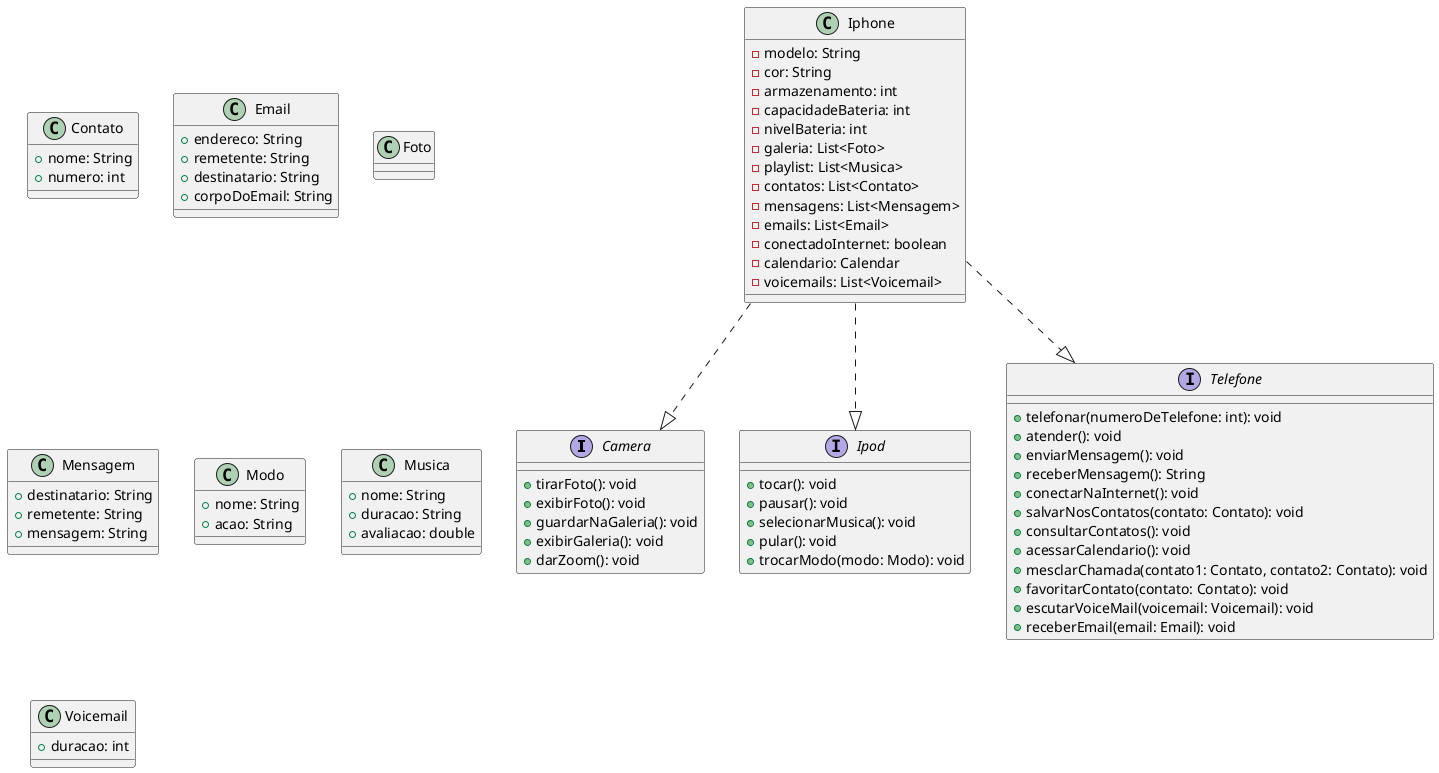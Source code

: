 
@startuml

' Interfaces
interface Camera {
  +tirarFoto(): void
  +exibirFoto(): void
  +guardarNaGaleria(): void
  +exibirGaleria(): void
  +darZoom(): void
}

interface Ipod {
  +tocar(): void
  +pausar(): void
  +selecionarMusica(): void
  +pular(): void
  +trocarModo(modo: Modo): void
}

interface Telefone {
  +telefonar(numeroDeTelefone: int): void
  +atender(): void
  +enviarMensagem(): void
  +receberMensagem(): String
  +conectarNaInternet(): void
  +salvarNosContatos(contato: Contato): void
  +consultarContatos(): void
  +acessarCalendario(): void
  +mesclarChamada(contato1: Contato, contato2: Contato): void
  +favoritarContato(contato: Contato): void
  +escutarVoiceMail(voicemail: Voicemail): void
  +receberEmail(email: Email): void
}

' Classe principal
class Iphone {
  -modelo: String
  -cor: String
  -armazenamento: int
  -capacidadeBateria: int
  -nivelBateria: int
  -galeria: List<Foto>
  -playlist: List<Musica>
  -contatos: List<Contato>
  -mensagens: List<Mensagem>
  -emails: List<Email>
  -conectadoInternet: boolean
  -calendario: Calendar
  -voicemails: List<Voicemail>
}

' Records
class Contato {
  +nome: String
  +numero: int
}

class Email {
  +endereco: String
  +remetente: String
  +destinatario: String
  +corpoDoEmail: String
}

class Foto
class Mensagem {
  +destinatario: String
  +remetente: String
  +mensagem: String
}

class Modo {
  +nome: String
  +acao: String
}

class Musica {
  +nome: String
  +duracao: String
  +avaliacao: double
}

class Voicemail {
  +duracao: int
}

' Relacionamentos
Iphone ..|> Camera
Iphone ..|> Ipod
Iphone ..|> Telefone

@enduml
